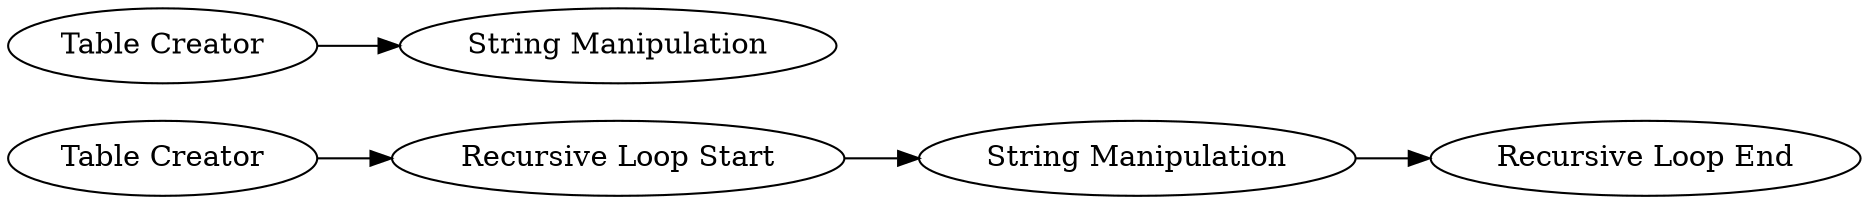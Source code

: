 digraph {
	8 -> 1
	6 -> 7
	3 -> 4
	1 -> 6
	1 [label="Recursive Loop Start"]
	7 [label="Recursive Loop End"]
	4 [label="String Manipulation"]
	6 [label="String Manipulation"]
	8 [label="Table Creator"]
	3 [label="Table Creator"]
	rankdir=LR
}
